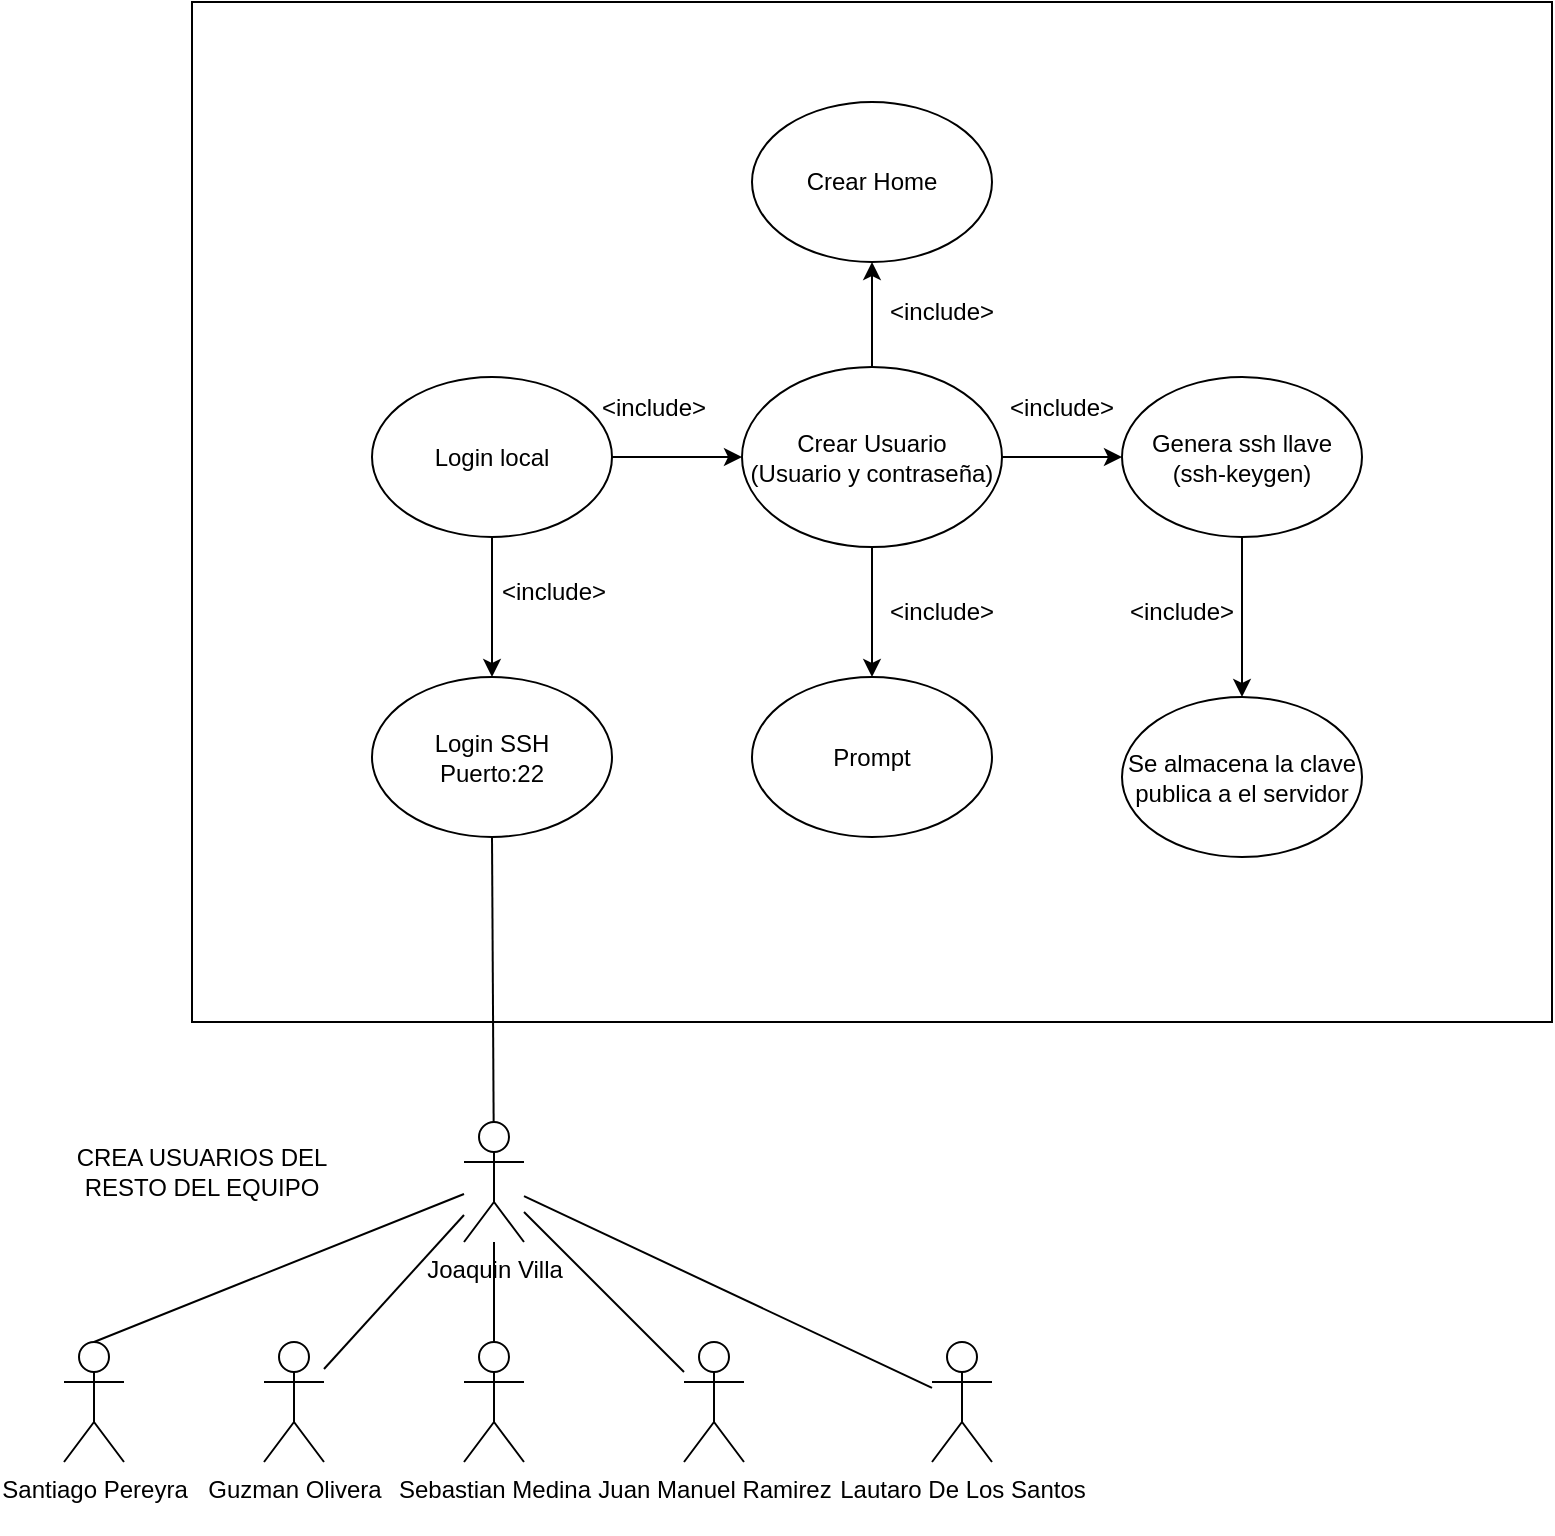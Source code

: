 <mxfile version="24.2.5" type="google">
  <diagram name="Página-1" id="8tbrJUhg6Go4xpH9hMFq">
    <mxGraphModel grid="1" page="1" gridSize="10" guides="1" tooltips="1" connect="1" arrows="1" fold="1" pageScale="1" pageWidth="827" pageHeight="1169" math="0" shadow="0">
      <root>
        <mxCell id="0" />
        <mxCell id="1" parent="0" />
        <mxCell id="MBUdb_9Ay33G6zFY73nG-47" value="" style="rounded=0;whiteSpace=wrap;html=1;" vertex="1" parent="1">
          <mxGeometry x="100" y="330" width="680" height="510" as="geometry" />
        </mxCell>
        <mxCell id="MBUdb_9Ay33G6zFY73nG-1" value="Joaquin Villa" style="shape=umlActor;verticalLabelPosition=bottom;verticalAlign=top;html=1;outlineConnect=0;" vertex="1" parent="1">
          <mxGeometry x="236" y="890" width="30" height="60" as="geometry" />
        </mxCell>
        <mxCell id="MBUdb_9Ay33G6zFY73nG-2" value="Santiago Pereyra&lt;div&gt;&lt;br&gt;&lt;/div&gt;" style="shape=umlActor;verticalLabelPosition=bottom;verticalAlign=top;html=1;outlineConnect=0;" vertex="1" parent="1">
          <mxGeometry x="36" y="1000" width="30" height="60" as="geometry" />
        </mxCell>
        <mxCell id="MBUdb_9Ay33G6zFY73nG-3" value="Guzman Olivera" style="shape=umlActor;verticalLabelPosition=bottom;verticalAlign=top;html=1;outlineConnect=0;" vertex="1" parent="1">
          <mxGeometry x="136" y="1000" width="30" height="60" as="geometry" />
        </mxCell>
        <mxCell id="MBUdb_9Ay33G6zFY73nG-4" value="Sebastian Medina" style="shape=umlActor;verticalLabelPosition=bottom;verticalAlign=top;html=1;outlineConnect=0;" vertex="1" parent="1">
          <mxGeometry x="236" y="1000" width="30" height="60" as="geometry" />
        </mxCell>
        <mxCell id="MBUdb_9Ay33G6zFY73nG-5" value="Juan Manuel Ramirez" style="shape=umlActor;verticalLabelPosition=bottom;verticalAlign=top;html=1;outlineConnect=0;" vertex="1" parent="1">
          <mxGeometry x="346" y="1000" width="30" height="60" as="geometry" />
        </mxCell>
        <mxCell id="MBUdb_9Ay33G6zFY73nG-6" value="Lautaro De Los Santos" style="shape=umlActor;verticalLabelPosition=bottom;verticalAlign=top;html=1;outlineConnect=0;" vertex="1" parent="1">
          <mxGeometry x="470" y="1000" width="30" height="60" as="geometry" />
        </mxCell>
        <mxCell id="MBUdb_9Ay33G6zFY73nG-8" value="Login SSH&lt;div&gt;Puerto:22&lt;/div&gt;" style="ellipse;whiteSpace=wrap;html=1;" vertex="1" parent="1">
          <mxGeometry x="190" y="667.5" width="120" height="80" as="geometry" />
        </mxCell>
        <mxCell id="MBUdb_9Ay33G6zFY73nG-9" value="Login local" style="ellipse;whiteSpace=wrap;html=1;" vertex="1" parent="1">
          <mxGeometry x="190" y="517.5" width="120" height="80" as="geometry" />
        </mxCell>
        <mxCell id="MBUdb_9Ay33G6zFY73nG-10" value="Crear Usuario&lt;br&gt;(Usuario y contraseña)" style="ellipse;whiteSpace=wrap;html=1;" vertex="1" parent="1">
          <mxGeometry x="375" y="512.5" width="130" height="90" as="geometry" />
        </mxCell>
        <mxCell id="MBUdb_9Ay33G6zFY73nG-11" value="Prompt" style="ellipse;whiteSpace=wrap;html=1;" vertex="1" parent="1">
          <mxGeometry x="380" y="667.5" width="120" height="80" as="geometry" />
        </mxCell>
        <mxCell id="MBUdb_9Ay33G6zFY73nG-12" value="" style="endArrow=none;html=1;rounded=0;" edge="1" parent="1" source="MBUdb_9Ay33G6zFY73nG-3" target="MBUdb_9Ay33G6zFY73nG-1">
          <mxGeometry width="50" height="50" relative="1" as="geometry">
            <mxPoint x="146" y="970" as="sourcePoint" />
            <mxPoint x="196" y="920" as="targetPoint" />
          </mxGeometry>
        </mxCell>
        <mxCell id="MBUdb_9Ay33G6zFY73nG-13" value="" style="endArrow=none;html=1;rounded=0;" edge="1" parent="1" source="MBUdb_9Ay33G6zFY73nG-4" target="MBUdb_9Ay33G6zFY73nG-1">
          <mxGeometry width="50" height="50" relative="1" as="geometry">
            <mxPoint x="526" y="990" as="sourcePoint" />
            <mxPoint x="576" y="940" as="targetPoint" />
          </mxGeometry>
        </mxCell>
        <mxCell id="MBUdb_9Ay33G6zFY73nG-14" value="" style="endArrow=none;html=1;rounded=0;exitX=0.5;exitY=0;exitDx=0;exitDy=0;exitPerimeter=0;" edge="1" parent="1" source="MBUdb_9Ay33G6zFY73nG-2" target="MBUdb_9Ay33G6zFY73nG-1">
          <mxGeometry width="50" height="50" relative="1" as="geometry">
            <mxPoint x="456" y="970" as="sourcePoint" />
            <mxPoint x="506" y="920" as="targetPoint" />
          </mxGeometry>
        </mxCell>
        <mxCell id="MBUdb_9Ay33G6zFY73nG-15" value="" style="endArrow=none;html=1;rounded=0;" edge="1" parent="1" source="MBUdb_9Ay33G6zFY73nG-5" target="MBUdb_9Ay33G6zFY73nG-1">
          <mxGeometry width="50" height="50" relative="1" as="geometry">
            <mxPoint x="566" y="1010" as="sourcePoint" />
            <mxPoint x="616" y="960" as="targetPoint" />
          </mxGeometry>
        </mxCell>
        <mxCell id="MBUdb_9Ay33G6zFY73nG-16" value="" style="endArrow=none;html=1;rounded=0;" edge="1" parent="1" source="MBUdb_9Ay33G6zFY73nG-6" target="MBUdb_9Ay33G6zFY73nG-1">
          <mxGeometry width="50" height="50" relative="1" as="geometry">
            <mxPoint x="606" y="1030" as="sourcePoint" />
            <mxPoint x="656" y="980" as="targetPoint" />
          </mxGeometry>
        </mxCell>
        <mxCell id="MBUdb_9Ay33G6zFY73nG-18" value="CREA USUARIOS DEL RESTO DEL EQUIPO" style="text;html=1;align=center;verticalAlign=middle;whiteSpace=wrap;rounded=0;" vertex="1" parent="1">
          <mxGeometry x="20" y="900" width="170" height="30" as="geometry" />
        </mxCell>
        <mxCell id="MBUdb_9Ay33G6zFY73nG-24" value="" style="endArrow=none;html=1;rounded=0;entryX=0.5;entryY=1;entryDx=0;entryDy=0;" edge="1" parent="1" source="MBUdb_9Ay33G6zFY73nG-1" target="MBUdb_9Ay33G6zFY73nG-8">
          <mxGeometry width="50" height="50" relative="1" as="geometry">
            <mxPoint x="390" y="860" as="sourcePoint" />
            <mxPoint x="440" y="810" as="targetPoint" />
          </mxGeometry>
        </mxCell>
        <mxCell id="MBUdb_9Ay33G6zFY73nG-25" value="" style="endArrow=classic;html=1;rounded=0;exitX=0.5;exitY=1;exitDx=0;exitDy=0;entryX=0.5;entryY=0;entryDx=0;entryDy=0;" edge="1" parent="1" source="MBUdb_9Ay33G6zFY73nG-9" target="MBUdb_9Ay33G6zFY73nG-8">
          <mxGeometry width="50" height="50" relative="1" as="geometry">
            <mxPoint x="235" y="637.5" as="sourcePoint" />
            <mxPoint x="265" y="537.5" as="targetPoint" />
          </mxGeometry>
        </mxCell>
        <mxCell id="MBUdb_9Ay33G6zFY73nG-26" value="" style="endArrow=classic;html=1;rounded=0;exitX=1;exitY=0.5;exitDx=0;exitDy=0;entryX=0;entryY=0.5;entryDx=0;entryDy=0;" edge="1" parent="1" source="MBUdb_9Ay33G6zFY73nG-9" target="MBUdb_9Ay33G6zFY73nG-10">
          <mxGeometry width="50" height="50" relative="1" as="geometry">
            <mxPoint x="315" y="557.5" as="sourcePoint" />
            <mxPoint x="365" y="507.5" as="targetPoint" />
          </mxGeometry>
        </mxCell>
        <mxCell id="MBUdb_9Ay33G6zFY73nG-28" value="" style="endArrow=classic;html=1;rounded=0;exitX=0.5;exitY=1;exitDx=0;exitDy=0;entryX=0.5;entryY=0;entryDx=0;entryDy=0;" edge="1" parent="1" source="MBUdb_9Ay33G6zFY73nG-10" target="MBUdb_9Ay33G6zFY73nG-11">
          <mxGeometry width="50" height="50" relative="1" as="geometry">
            <mxPoint x="495" y="667.5" as="sourcePoint" />
            <mxPoint x="545" y="617.5" as="targetPoint" />
          </mxGeometry>
        </mxCell>
        <mxCell id="MBUdb_9Ay33G6zFY73nG-29" value="Genera ssh llave&lt;div&gt;(ssh-keygen)&lt;/div&gt;" style="ellipse;whiteSpace=wrap;html=1;" vertex="1" parent="1">
          <mxGeometry x="565" y="517.5" width="120" height="80" as="geometry" />
        </mxCell>
        <mxCell id="MBUdb_9Ay33G6zFY73nG-30" value="" style="endArrow=classic;html=1;rounded=0;entryX=0;entryY=0.5;entryDx=0;entryDy=0;" edge="1" parent="1" target="MBUdb_9Ay33G6zFY73nG-29">
          <mxGeometry width="50" height="50" relative="1" as="geometry">
            <mxPoint x="505" y="557.5" as="sourcePoint" />
            <mxPoint x="555" y="507.5" as="targetPoint" />
          </mxGeometry>
        </mxCell>
        <mxCell id="MBUdb_9Ay33G6zFY73nG-31" value="" style="endArrow=classic;html=1;rounded=0;exitX=0.5;exitY=1;exitDx=0;exitDy=0;entryX=0.5;entryY=0;entryDx=0;entryDy=0;" edge="1" parent="1" source="MBUdb_9Ay33G6zFY73nG-29" target="MBUdb_9Ay33G6zFY73nG-34">
          <mxGeometry width="50" height="50" relative="1" as="geometry">
            <mxPoint x="585" y="677.5" as="sourcePoint" />
            <mxPoint x="625" y="667.5" as="targetPoint" />
          </mxGeometry>
        </mxCell>
        <mxCell id="MBUdb_9Ay33G6zFY73nG-34" value="Se almacena la clave publica a el servidor" style="ellipse;whiteSpace=wrap;html=1;" vertex="1" parent="1">
          <mxGeometry x="565" y="677.5" width="120" height="80" as="geometry" />
        </mxCell>
        <mxCell id="MBUdb_9Ay33G6zFY73nG-42" value="&amp;lt;include&amp;gt;" style="text;html=1;align=center;verticalAlign=middle;whiteSpace=wrap;rounded=0;fillColor=#FFFFFF;gradientColor=none;direction=south;" vertex="1" parent="1">
          <mxGeometry x="266" y="610" width="30" height="30" as="geometry" />
        </mxCell>
        <mxCell id="MBUdb_9Ay33G6zFY73nG-43" value="&amp;lt;include&amp;gt;" style="text;html=1;align=center;verticalAlign=middle;whiteSpace=wrap;rounded=0;fillColor=#FFFFFF;gradientColor=none;direction=south;" vertex="1" parent="1">
          <mxGeometry x="316" y="517.5" width="30" height="30" as="geometry" />
        </mxCell>
        <mxCell id="MBUdb_9Ay33G6zFY73nG-44" value="&amp;lt;include&amp;gt;" style="text;html=1;align=center;verticalAlign=middle;whiteSpace=wrap;rounded=0;fillColor=#FFFFFF;gradientColor=none;direction=south;" vertex="1" parent="1">
          <mxGeometry x="460" y="620" width="30" height="30" as="geometry" />
        </mxCell>
        <mxCell id="MBUdb_9Ay33G6zFY73nG-45" value="&amp;lt;include&amp;gt;" style="text;html=1;align=center;verticalAlign=middle;whiteSpace=wrap;rounded=0;fillColor=#FFFFFF;gradientColor=none;direction=south;" vertex="1" parent="1">
          <mxGeometry x="520" y="517.5" width="30" height="30" as="geometry" />
        </mxCell>
        <mxCell id="MBUdb_9Ay33G6zFY73nG-46" value="&amp;lt;include&amp;gt;" style="text;html=1;align=center;verticalAlign=middle;whiteSpace=wrap;rounded=0;fillColor=#FFFFFF;gradientColor=none;direction=south;" vertex="1" parent="1">
          <mxGeometry x="580" y="620" width="30" height="30" as="geometry" />
        </mxCell>
        <mxCell id="Kc6PBA6tpIU5ZdffZ5AX-1" value="" style="ellipse;whiteSpace=wrap;html=1;" vertex="1" parent="1">
          <mxGeometry x="380" y="380" width="120" height="80" as="geometry" />
        </mxCell>
        <mxCell id="Kc6PBA6tpIU5ZdffZ5AX-2" value="" style="endArrow=classic;html=1;rounded=0;exitX=0.5;exitY=0;exitDx=0;exitDy=0;entryX=0.5;entryY=1;entryDx=0;entryDy=0;" edge="1" parent="1" source="MBUdb_9Ay33G6zFY73nG-10" target="Kc6PBA6tpIU5ZdffZ5AX-1">
          <mxGeometry width="50" height="50" relative="1" as="geometry">
            <mxPoint x="440" y="510" as="sourcePoint" />
            <mxPoint x="490" y="460" as="targetPoint" />
          </mxGeometry>
        </mxCell>
        <mxCell id="Kc6PBA6tpIU5ZdffZ5AX-3" value="Crear Home" style="text;html=1;align=center;verticalAlign=middle;whiteSpace=wrap;rounded=0;" vertex="1" parent="1">
          <mxGeometry x="400" y="402.5" width="80" height="35" as="geometry" />
        </mxCell>
        <mxCell id="Kc6PBA6tpIU5ZdffZ5AX-4" value="&amp;lt;include&amp;gt;" style="text;html=1;align=center;verticalAlign=middle;whiteSpace=wrap;rounded=0;fillColor=#FFFFFF;gradientColor=none;direction=south;" vertex="1" parent="1">
          <mxGeometry x="460" y="470" width="30" height="30" as="geometry" />
        </mxCell>
      </root>
    </mxGraphModel>
  </diagram>
</mxfile>
